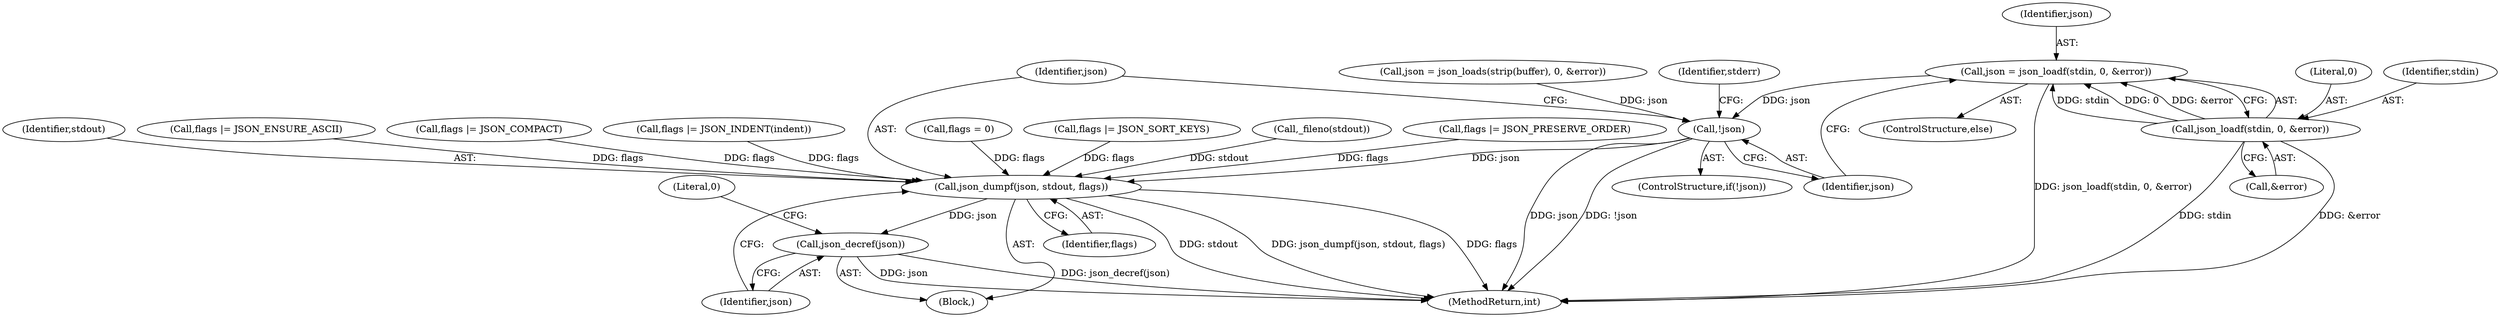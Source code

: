 digraph "0_jansson_8f80c2d83808150724d31793e6ade92749b1faa4_11@pointer" {
"1000265" [label="(Call,json = json_loadf(stdin, 0, &error))"];
"1000267" [label="(Call,json_loadf(stdin, 0, &error))"];
"1000273" [label="(Call,!json)"];
"1000293" [label="(Call,json_dumpf(json, stdout, flags))"];
"1000297" [label="(Call,json_decref(json))"];
"1000103" [label="(Block,)"];
"1000297" [label="(Call,json_decref(json))"];
"1000267" [label="(Call,json_loadf(stdin, 0, &error))"];
"1000112" [label="(Call,_fileno(stdout))"];
"1000272" [label="(ControlStructure,if(!json))"];
"1000270" [label="(Call,&error)"];
"1000268" [label="(Identifier,stdin)"];
"1000294" [label="(Identifier,json)"];
"1000264" [label="(ControlStructure,else)"];
"1000163" [label="(Call,flags |= JSON_PRESERVE_ORDER)"];
"1000269" [label="(Literal,0)"];
"1000265" [label="(Call,json = json_loadf(stdin, 0, &error))"];
"1000295" [label="(Identifier,stdout)"];
"1000157" [label="(Call,flags |= JSON_ENSURE_ASCII)"];
"1000301" [label="(MethodReturn,int)"];
"1000293" [label="(Call,json_dumpf(json, stdout, flags))"];
"1000273" [label="(Call,!json)"];
"1000151" [label="(Call,flags |= JSON_COMPACT)"];
"1000266" [label="(Identifier,json)"];
"1000277" [label="(Identifier,stderr)"];
"1000298" [label="(Identifier,json)"];
"1000142" [label="(Call,flags |= JSON_INDENT(indent))"];
"1000300" [label="(Literal,0)"];
"1000106" [label="(Call,flags = 0)"];
"1000296" [label="(Identifier,flags)"];
"1000169" [label="(Call,flags |= JSON_SORT_KEYS)"];
"1000254" [label="(Call,json = json_loads(strip(buffer), 0, &error))"];
"1000274" [label="(Identifier,json)"];
"1000265" -> "1000264"  [label="AST: "];
"1000265" -> "1000267"  [label="CFG: "];
"1000266" -> "1000265"  [label="AST: "];
"1000267" -> "1000265"  [label="AST: "];
"1000274" -> "1000265"  [label="CFG: "];
"1000265" -> "1000301"  [label="DDG: json_loadf(stdin, 0, &error)"];
"1000267" -> "1000265"  [label="DDG: stdin"];
"1000267" -> "1000265"  [label="DDG: 0"];
"1000267" -> "1000265"  [label="DDG: &error"];
"1000265" -> "1000273"  [label="DDG: json"];
"1000267" -> "1000270"  [label="CFG: "];
"1000268" -> "1000267"  [label="AST: "];
"1000269" -> "1000267"  [label="AST: "];
"1000270" -> "1000267"  [label="AST: "];
"1000267" -> "1000301"  [label="DDG: stdin"];
"1000267" -> "1000301"  [label="DDG: &error"];
"1000273" -> "1000272"  [label="AST: "];
"1000273" -> "1000274"  [label="CFG: "];
"1000274" -> "1000273"  [label="AST: "];
"1000277" -> "1000273"  [label="CFG: "];
"1000294" -> "1000273"  [label="CFG: "];
"1000273" -> "1000301"  [label="DDG: json"];
"1000273" -> "1000301"  [label="DDG: !json"];
"1000254" -> "1000273"  [label="DDG: json"];
"1000273" -> "1000293"  [label="DDG: json"];
"1000293" -> "1000103"  [label="AST: "];
"1000293" -> "1000296"  [label="CFG: "];
"1000294" -> "1000293"  [label="AST: "];
"1000295" -> "1000293"  [label="AST: "];
"1000296" -> "1000293"  [label="AST: "];
"1000298" -> "1000293"  [label="CFG: "];
"1000293" -> "1000301"  [label="DDG: json_dumpf(json, stdout, flags)"];
"1000293" -> "1000301"  [label="DDG: flags"];
"1000293" -> "1000301"  [label="DDG: stdout"];
"1000112" -> "1000293"  [label="DDG: stdout"];
"1000163" -> "1000293"  [label="DDG: flags"];
"1000106" -> "1000293"  [label="DDG: flags"];
"1000151" -> "1000293"  [label="DDG: flags"];
"1000157" -> "1000293"  [label="DDG: flags"];
"1000142" -> "1000293"  [label="DDG: flags"];
"1000169" -> "1000293"  [label="DDG: flags"];
"1000293" -> "1000297"  [label="DDG: json"];
"1000297" -> "1000103"  [label="AST: "];
"1000297" -> "1000298"  [label="CFG: "];
"1000298" -> "1000297"  [label="AST: "];
"1000300" -> "1000297"  [label="CFG: "];
"1000297" -> "1000301"  [label="DDG: json"];
"1000297" -> "1000301"  [label="DDG: json_decref(json)"];
}
